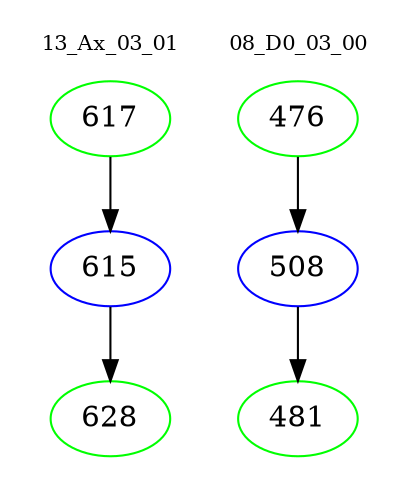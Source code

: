 digraph{
subgraph cluster_0 {
color = white
label = "13_Ax_03_01";
fontsize=10;
T0_617 [label="617", color="green"]
T0_617 -> T0_615 [color="black"]
T0_615 [label="615", color="blue"]
T0_615 -> T0_628 [color="black"]
T0_628 [label="628", color="green"]
}
subgraph cluster_1 {
color = white
label = "08_D0_03_00";
fontsize=10;
T1_476 [label="476", color="green"]
T1_476 -> T1_508 [color="black"]
T1_508 [label="508", color="blue"]
T1_508 -> T1_481 [color="black"]
T1_481 [label="481", color="green"]
}
}

